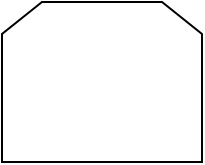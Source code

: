 <mxfile version="22.0.0" type="github">
  <diagram name="第 1 页" id="oh6M9Qi5fmYbTpd85D9y">
    <mxGraphModel dx="954" dy="602" grid="1" gridSize="10" guides="1" tooltips="1" connect="1" arrows="1" fold="1" page="1" pageScale="1" pageWidth="827" pageHeight="1169" math="0" shadow="0">
      <root>
        <mxCell id="0" />
        <mxCell id="1" parent="0" />
        <mxCell id="8Xf9kigqJm8dx2qxQ0Ag-1" value="" style="shape=loopLimit;whiteSpace=wrap;html=1;" vertex="1" parent="1">
          <mxGeometry x="414" y="170" width="100" height="80" as="geometry" />
        </mxCell>
      </root>
    </mxGraphModel>
  </diagram>
</mxfile>
